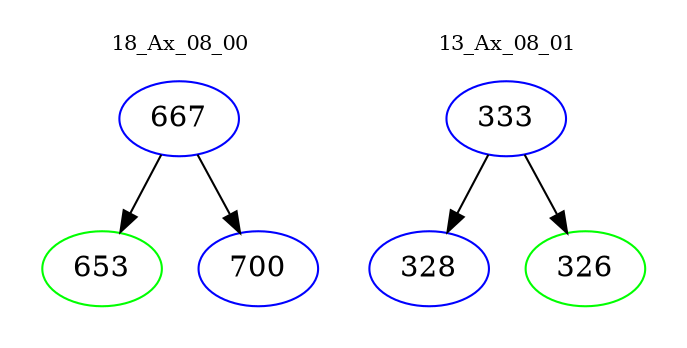digraph{
subgraph cluster_0 {
color = white
label = "18_Ax_08_00";
fontsize=10;
T0_667 [label="667", color="blue"]
T0_667 -> T0_653 [color="black"]
T0_653 [label="653", color="green"]
T0_667 -> T0_700 [color="black"]
T0_700 [label="700", color="blue"]
}
subgraph cluster_1 {
color = white
label = "13_Ax_08_01";
fontsize=10;
T1_333 [label="333", color="blue"]
T1_333 -> T1_328 [color="black"]
T1_328 [label="328", color="blue"]
T1_333 -> T1_326 [color="black"]
T1_326 [label="326", color="green"]
}
}
